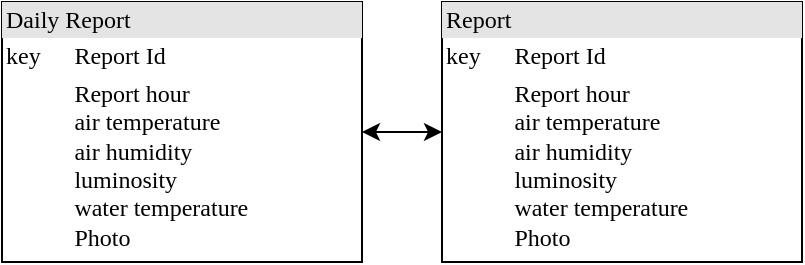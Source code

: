 <mxfile version="15.8.6" type="device"><diagram name="Page-1" id="2ca16b54-16f6-2749-3443-fa8db7711227"><mxGraphModel dx="1422" dy="727" grid="1" gridSize="10" guides="1" tooltips="1" connect="1" arrows="1" fold="1" page="1" pageScale="1" pageWidth="1100" pageHeight="850" background="none" math="0" shadow="0"><root><mxCell id="0"/><mxCell id="1" parent="0"/><mxCell id="2ed32ef02a7f4228-2" value="&lt;div style=&quot;box-sizing: border-box ; width: 100% ; background: #e4e4e4 ; padding: 2px&quot;&gt;Report&lt;/div&gt;&lt;table style=&quot;width: 100% ; font-size: 1em&quot; cellpadding=&quot;2&quot; cellspacing=&quot;0&quot;&gt;&lt;tbody&gt;&lt;tr&gt;&lt;td&gt;key&lt;/td&gt;&lt;td&gt;Report Id&lt;br&gt;&lt;/td&gt;&lt;/tr&gt;&lt;tr&gt;&lt;td&gt;&lt;br&gt;&lt;/td&gt;&lt;td&gt;Report hour&lt;br&gt;air temperature&lt;br&gt;air humidity&lt;br&gt;luminosity&lt;br&gt;water temperature&lt;br&gt;Photo&lt;br&gt;&lt;br&gt;&lt;/td&gt;&lt;/tr&gt;&lt;/tbody&gt;&lt;/table&gt;" style="verticalAlign=top;align=left;overflow=fill;html=1;rounded=0;shadow=0;comic=0;labelBackgroundColor=none;strokeWidth=1;fontFamily=Verdana;fontSize=12" parent="1" vertex="1"><mxGeometry x="460" y="180" width="180" height="130" as="geometry"/></mxCell><mxCell id="tPQnnjjKvXDNrUQzUhtx-3" value="&lt;div style=&quot;box-sizing: border-box ; width: 100% ; background: #e4e4e4 ; padding: 2px&quot;&gt;Daily Report&lt;/div&gt;&lt;table style=&quot;width: 100% ; font-size: 1em&quot; cellpadding=&quot;2&quot; cellspacing=&quot;0&quot;&gt;&lt;tbody&gt;&lt;tr&gt;&lt;td&gt;key&lt;/td&gt;&lt;td&gt;Report Id&lt;br&gt;&lt;/td&gt;&lt;/tr&gt;&lt;tr&gt;&lt;td&gt;&lt;br&gt;&lt;/td&gt;&lt;td&gt;Report hour&lt;br&gt;air temperature&lt;br&gt;air humidity&lt;br&gt;luminosity&lt;br&gt;water temperature&lt;br&gt;Photo&lt;br&gt;&lt;br&gt;&lt;/td&gt;&lt;/tr&gt;&lt;/tbody&gt;&lt;/table&gt;" style="verticalAlign=top;align=left;overflow=fill;html=1;rounded=0;shadow=0;comic=0;labelBackgroundColor=none;strokeWidth=1;fontFamily=Verdana;fontSize=12" parent="1" vertex="1"><mxGeometry x="240" y="180" width="180" height="130" as="geometry"/></mxCell><mxCell id="piguEkG9i81I5nc8aW_6-1" value="" style="endArrow=classic;startArrow=classic;html=1;rounded=0;exitX=1;exitY=0.5;exitDx=0;exitDy=0;entryX=0;entryY=0.5;entryDx=0;entryDy=0;" edge="1" parent="1" source="tPQnnjjKvXDNrUQzUhtx-3" target="2ed32ef02a7f4228-2"><mxGeometry width="50" height="50" relative="1" as="geometry"><mxPoint x="520" y="400" as="sourcePoint"/><mxPoint x="570" y="350" as="targetPoint"/></mxGeometry></mxCell></root></mxGraphModel></diagram></mxfile>